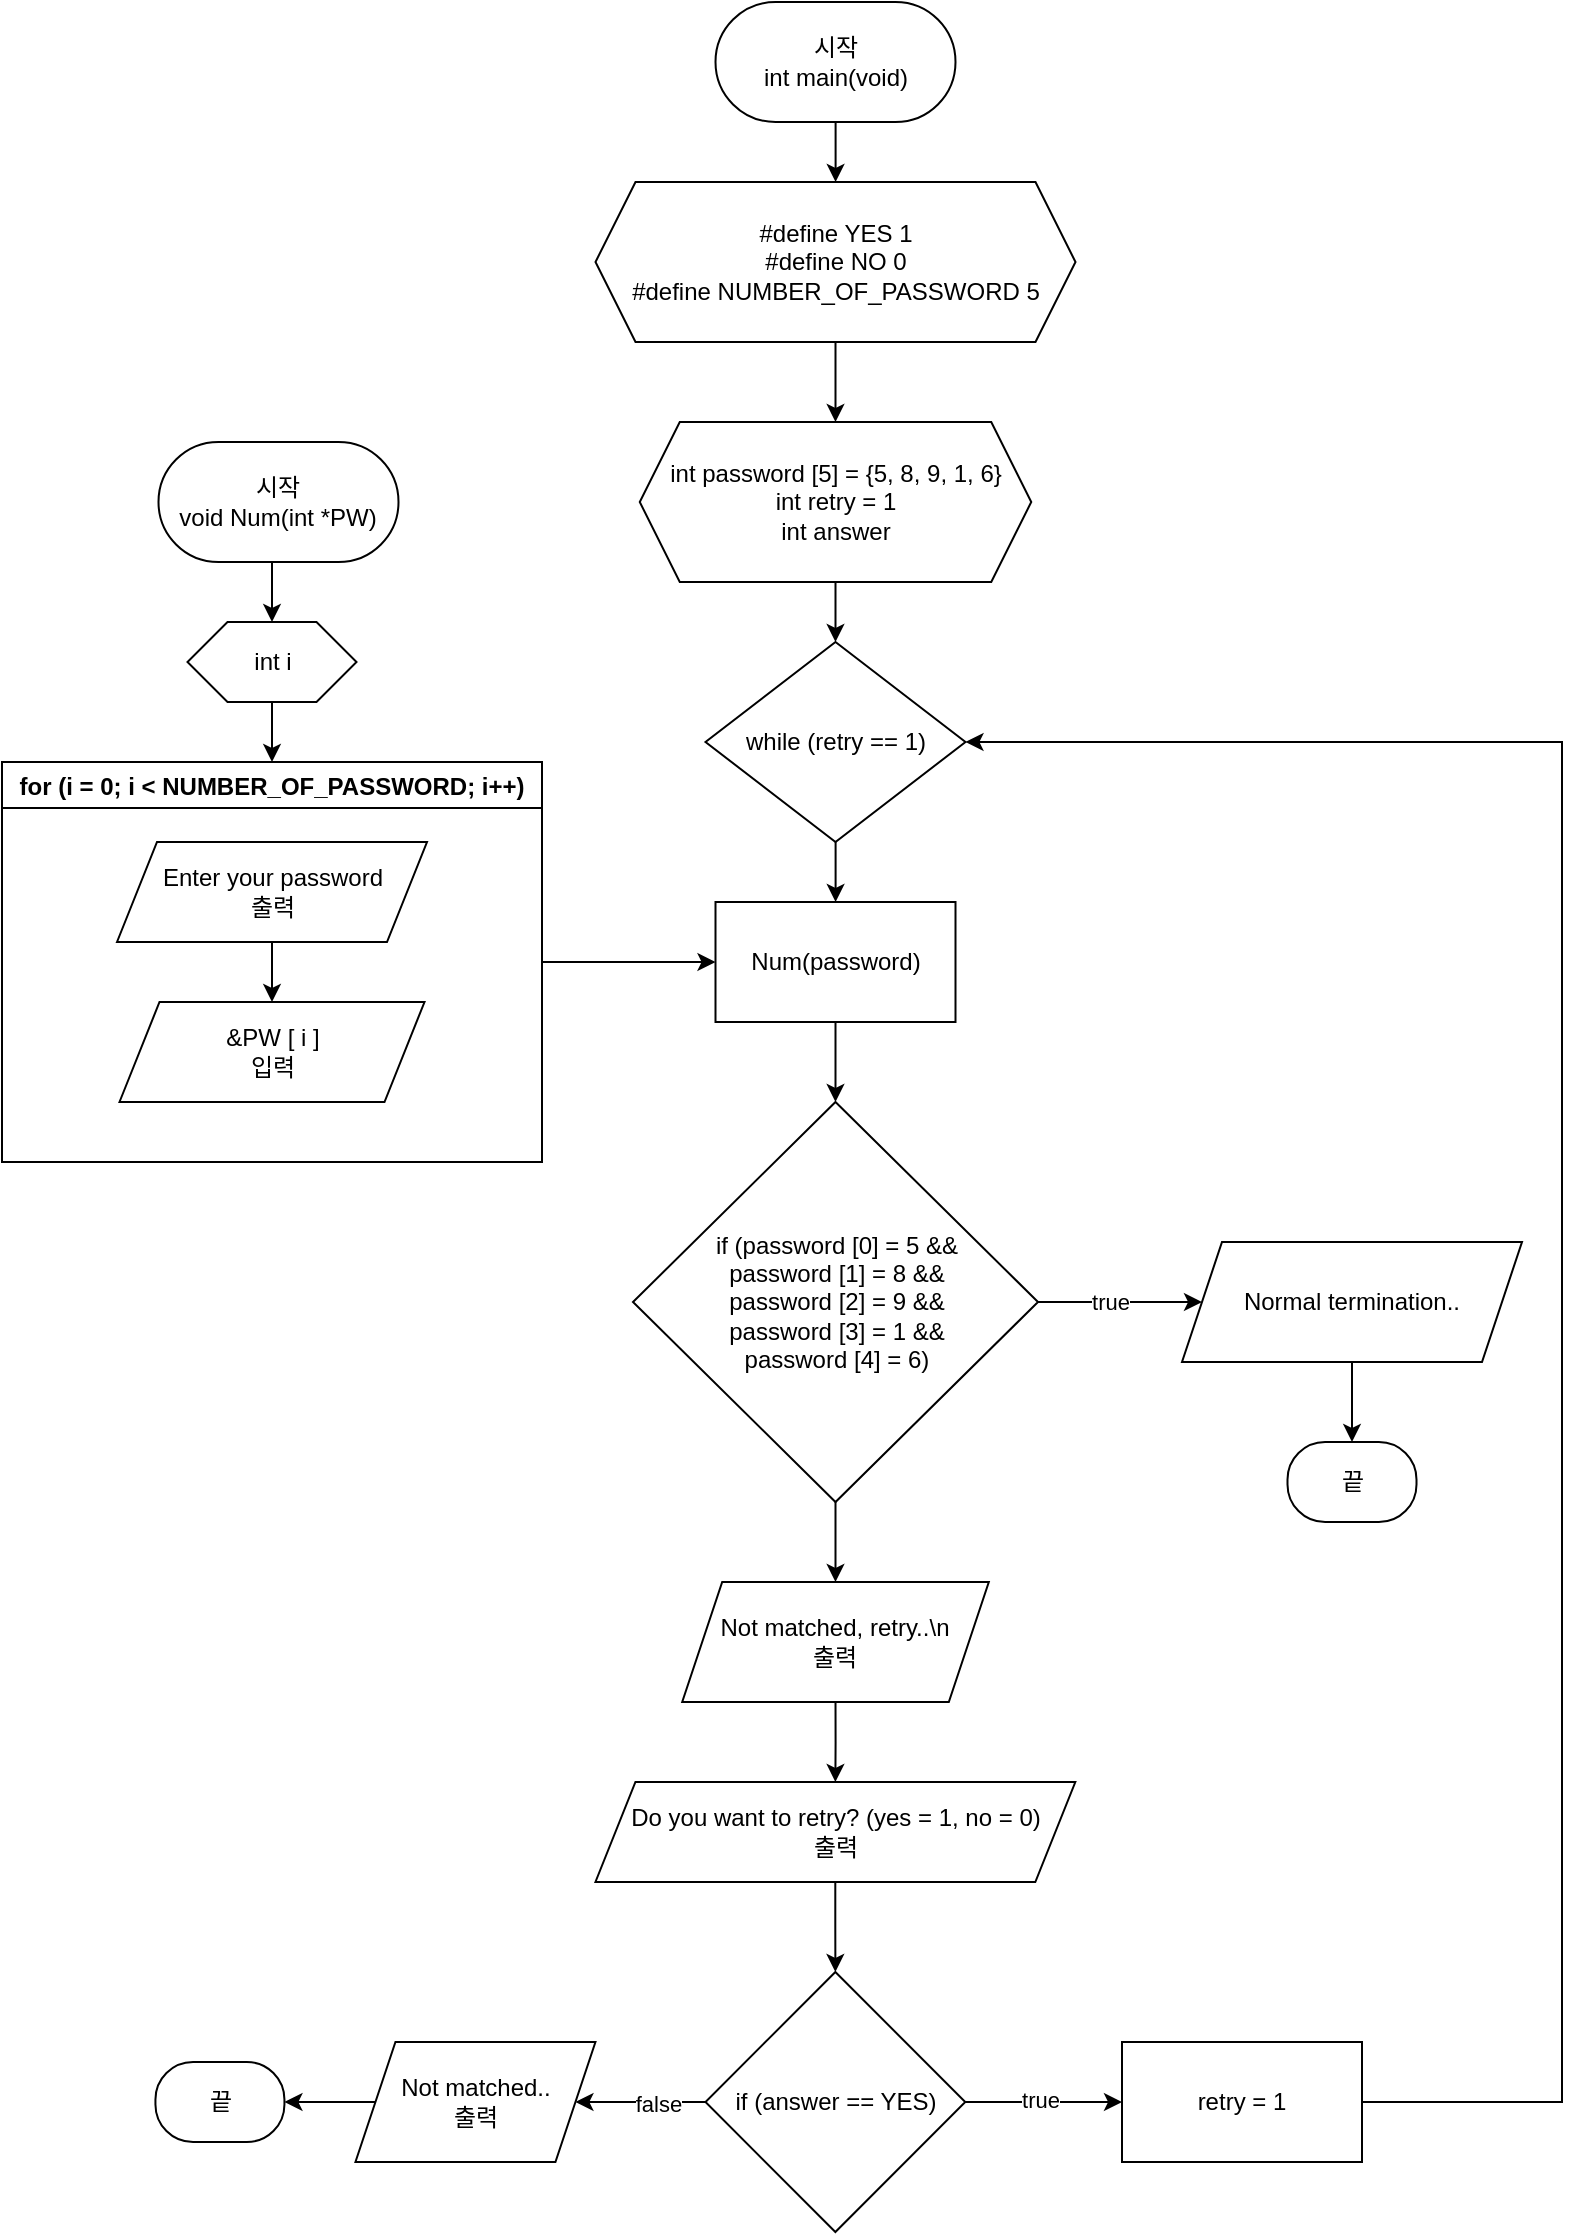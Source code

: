 <mxfile version="20.3.0" type="device"><diagram id="hEz1lmc9U008omkL3UNf" name="페이지-1"><mxGraphModel dx="2031" dy="1224" grid="1" gridSize="10" guides="1" tooltips="1" connect="1" arrows="1" fold="1" page="1" pageScale="1" pageWidth="827" pageHeight="1169" math="0" shadow="0"><root><mxCell id="0"/><mxCell id="1" parent="0"/><mxCell id="G0JvX3WVIBzlM005unBv-21" style="edgeStyle=orthogonalEdgeStyle;rounded=0;orthogonalLoop=1;jettySize=auto;html=1;" parent="1" source="G0JvX3WVIBzlM005unBv-1" target="G0JvX3WVIBzlM005unBv-12" edge="1"><mxGeometry relative="1" as="geometry"/></mxCell><mxCell id="G0JvX3WVIBzlM005unBv-1" value="시작&lt;br&gt;int main(void)" style="rounded=1;whiteSpace=wrap;html=1;arcSize=50;" parent="1" vertex="1"><mxGeometry x="386.75" y="20" width="120" height="60" as="geometry"/></mxCell><mxCell id="G0JvX3WVIBzlM005unBv-28" style="edgeStyle=orthogonalEdgeStyle;rounded=0;orthogonalLoop=1;jettySize=auto;html=1;" parent="1" source="G0JvX3WVIBzlM005unBv-3" target="G0JvX3WVIBzlM005unBv-27" edge="1"><mxGeometry relative="1" as="geometry"/></mxCell><mxCell id="G0JvX3WVIBzlM005unBv-3" value="while (retry == 1)" style="rhombus;whiteSpace=wrap;html=1;" parent="1" vertex="1"><mxGeometry x="381.75" y="340" width="130" height="100" as="geometry"/></mxCell><mxCell id="OmzRVVV00qwdjlAvKcsf-6" style="edgeStyle=orthogonalEdgeStyle;rounded=0;orthogonalLoop=1;jettySize=auto;html=1;exitX=1;exitY=0.5;exitDx=0;exitDy=0;entryX=0;entryY=0.5;entryDx=0;entryDy=0;" edge="1" parent="1" source="G0JvX3WVIBzlM005unBv-4" target="OmzRVVV00qwdjlAvKcsf-3"><mxGeometry relative="1" as="geometry"/></mxCell><mxCell id="OmzRVVV00qwdjlAvKcsf-7" value="true" style="edgeLabel;html=1;align=center;verticalAlign=middle;resizable=0;points=[];" vertex="1" connectable="0" parent="OmzRVVV00qwdjlAvKcsf-6"><mxGeometry x="-0.121" relative="1" as="geometry"><mxPoint as="offset"/></mxGeometry></mxCell><mxCell id="OmzRVVV00qwdjlAvKcsf-8" style="edgeStyle=orthogonalEdgeStyle;rounded=0;orthogonalLoop=1;jettySize=auto;html=1;exitX=0.5;exitY=1;exitDx=0;exitDy=0;entryX=0.5;entryY=0;entryDx=0;entryDy=0;" edge="1" parent="1" source="G0JvX3WVIBzlM005unBv-4" target="OmzRVVV00qwdjlAvKcsf-5"><mxGeometry relative="1" as="geometry"/></mxCell><mxCell id="G0JvX3WVIBzlM005unBv-4" value="if (password [0] = 5 &amp;amp;&amp;amp;&lt;br&gt;password [1] = 8 &amp;amp;&amp;amp;&lt;br&gt;password [2] = 9 &amp;amp;&amp;amp;&lt;br&gt;password [3] = 1 &amp;amp;&amp;amp;&lt;br&gt;password [4] = 6)" style="rhombus;whiteSpace=wrap;html=1;" parent="1" vertex="1"><mxGeometry x="345.5" y="570" width="202.5" height="200" as="geometry"/></mxCell><mxCell id="G0JvX3WVIBzlM005unBv-19" style="edgeStyle=orthogonalEdgeStyle;rounded=0;orthogonalLoop=1;jettySize=auto;html=1;exitX=0.5;exitY=1;exitDx=0;exitDy=0;entryX=0.5;entryY=0;entryDx=0;entryDy=0;" parent="1" source="G0JvX3WVIBzlM005unBv-10" target="G0JvX3WVIBzlM005unBv-14" edge="1"><mxGeometry relative="1" as="geometry"/></mxCell><mxCell id="G0JvX3WVIBzlM005unBv-10" value="int i" style="shape=hexagon;perimeter=hexagonPerimeter2;whiteSpace=wrap;html=1;fixedSize=1;" parent="1" vertex="1"><mxGeometry x="122.75" y="330" width="84.5" height="40" as="geometry"/></mxCell><mxCell id="G0JvX3WVIBzlM005unBv-17" style="edgeStyle=orthogonalEdgeStyle;rounded=0;orthogonalLoop=1;jettySize=auto;html=1;exitX=0.5;exitY=1;exitDx=0;exitDy=0;entryX=0.5;entryY=0;entryDx=0;entryDy=0;" parent="1" source="G0JvX3WVIBzlM005unBv-11" target="G0JvX3WVIBzlM005unBv-10" edge="1"><mxGeometry relative="1" as="geometry"/></mxCell><mxCell id="G0JvX3WVIBzlM005unBv-11" value="시작&lt;br&gt;void Num(int *PW)" style="rounded=1;whiteSpace=wrap;html=1;arcSize=50;" parent="1" vertex="1"><mxGeometry x="108.25" y="240" width="120" height="60" as="geometry"/></mxCell><mxCell id="G0JvX3WVIBzlM005unBv-22" style="edgeStyle=orthogonalEdgeStyle;rounded=0;orthogonalLoop=1;jettySize=auto;html=1;exitX=0.5;exitY=1;exitDx=0;exitDy=0;entryX=0.5;entryY=0;entryDx=0;entryDy=0;" parent="1" source="G0JvX3WVIBzlM005unBv-12" target="G0JvX3WVIBzlM005unBv-2" edge="1"><mxGeometry relative="1" as="geometry"/></mxCell><mxCell id="G0JvX3WVIBzlM005unBv-12" value="#define YES 1&lt;br&gt;#define NO 0&lt;br&gt;#define&amp;nbsp;NUMBER_OF_PASSWORD 5" style="shape=hexagon;perimeter=hexagonPerimeter2;whiteSpace=wrap;html=1;fixedSize=1;" parent="1" vertex="1"><mxGeometry x="326.75" y="110" width="240" height="80" as="geometry"/></mxCell><mxCell id="G0JvX3WVIBzlM005unBv-25" style="edgeStyle=orthogonalEdgeStyle;rounded=0;orthogonalLoop=1;jettySize=auto;html=1;exitX=0.5;exitY=1;exitDx=0;exitDy=0;entryX=0.5;entryY=0;entryDx=0;entryDy=0;" parent="1" source="G0JvX3WVIBzlM005unBv-2" target="G0JvX3WVIBzlM005unBv-3" edge="1"><mxGeometry relative="1" as="geometry"/></mxCell><mxCell id="G0JvX3WVIBzlM005unBv-2" value="int password [5] = {5, 8, 9, 1, 6}&lt;br&gt;int retry = 1&lt;br&gt;int answer" style="shape=hexagon;perimeter=hexagonPerimeter2;whiteSpace=wrap;html=1;fixedSize=1;" parent="1" vertex="1"><mxGeometry x="348.88" y="230" width="195.75" height="80" as="geometry"/></mxCell><mxCell id="G0JvX3WVIBzlM005unBv-31" style="edgeStyle=orthogonalEdgeStyle;rounded=0;orthogonalLoop=1;jettySize=auto;html=1;exitX=1;exitY=0.5;exitDx=0;exitDy=0;entryX=0;entryY=0.5;entryDx=0;entryDy=0;" parent="1" source="G0JvX3WVIBzlM005unBv-14" target="G0JvX3WVIBzlM005unBv-27" edge="1"><mxGeometry relative="1" as="geometry"/></mxCell><mxCell id="G0JvX3WVIBzlM005unBv-14" value="for (i = 0; i &lt; NUMBER_OF_PASSWORD; i++)" style="swimlane;" parent="1" vertex="1"><mxGeometry x="30" y="400" width="270" height="200" as="geometry"/></mxCell><mxCell id="OmzRVVV00qwdjlAvKcsf-2" style="edgeStyle=orthogonalEdgeStyle;rounded=0;orthogonalLoop=1;jettySize=auto;html=1;exitX=0.5;exitY=1;exitDx=0;exitDy=0;entryX=0.5;entryY=0;entryDx=0;entryDy=0;" edge="1" parent="G0JvX3WVIBzlM005unBv-14" source="G0JvX3WVIBzlM005unBv-16" target="OmzRVVV00qwdjlAvKcsf-1"><mxGeometry relative="1" as="geometry"/></mxCell><mxCell id="G0JvX3WVIBzlM005unBv-16" value="Enter your password&lt;br&gt;출력" style="shape=parallelogram;perimeter=parallelogramPerimeter;whiteSpace=wrap;html=1;fixedSize=1;" parent="G0JvX3WVIBzlM005unBv-14" vertex="1"><mxGeometry x="57.5" y="40" width="155" height="50" as="geometry"/></mxCell><mxCell id="OmzRVVV00qwdjlAvKcsf-1" value="&amp;amp;PW [ i ]&lt;br&gt;입력" style="shape=parallelogram;perimeter=parallelogramPerimeter;whiteSpace=wrap;html=1;fixedSize=1;" vertex="1" parent="G0JvX3WVIBzlM005unBv-14"><mxGeometry x="58.75" y="120" width="152.5" height="50" as="geometry"/></mxCell><mxCell id="G0JvX3WVIBzlM005unBv-29" style="edgeStyle=orthogonalEdgeStyle;rounded=0;orthogonalLoop=1;jettySize=auto;html=1;exitX=0.5;exitY=1;exitDx=0;exitDy=0;entryX=0.5;entryY=0;entryDx=0;entryDy=0;" parent="1" source="G0JvX3WVIBzlM005unBv-27" target="G0JvX3WVIBzlM005unBv-4" edge="1"><mxGeometry relative="1" as="geometry"/></mxCell><mxCell id="G0JvX3WVIBzlM005unBv-27" value="Num(password)" style="rounded=0;whiteSpace=wrap;html=1;" parent="1" vertex="1"><mxGeometry x="386.75" y="470" width="120" height="60" as="geometry"/></mxCell><mxCell id="G0JvX3WVIBzlM005unBv-41" style="edgeStyle=orthogonalEdgeStyle;rounded=0;orthogonalLoop=1;jettySize=auto;html=1;entryX=0.5;entryY=0;entryDx=0;entryDy=0;" parent="1" source="G0JvX3WVIBzlM005unBv-37" target="G0JvX3WVIBzlM005unBv-38" edge="1"><mxGeometry relative="1" as="geometry"/></mxCell><mxCell id="G0JvX3WVIBzlM005unBv-37" value="Do you want to retry? (yes = 1, no = 0)&lt;br&gt;출력" style="shape=parallelogram;perimeter=parallelogramPerimeter;whiteSpace=wrap;html=1;fixedSize=1;" parent="1" vertex="1"><mxGeometry x="326.72" y="910" width="239.94" height="50" as="geometry"/></mxCell><mxCell id="G0JvX3WVIBzlM005unBv-43" style="edgeStyle=orthogonalEdgeStyle;rounded=0;orthogonalLoop=1;jettySize=auto;html=1;exitX=1;exitY=0.5;exitDx=0;exitDy=0;entryX=1;entryY=0.5;entryDx=0;entryDy=0;" parent="1" source="G0JvX3WVIBzlM005unBv-54" target="G0JvX3WVIBzlM005unBv-3" edge="1"><mxGeometry relative="1" as="geometry"><mxPoint x="816.75" y="390" as="targetPoint"/><Array as="points"><mxPoint x="810" y="1070"/><mxPoint x="810" y="390"/></Array></mxGeometry></mxCell><mxCell id="G0JvX3WVIBzlM005unBv-57" style="edgeStyle=orthogonalEdgeStyle;rounded=0;orthogonalLoop=1;jettySize=auto;html=1;exitX=1;exitY=0.5;exitDx=0;exitDy=0;entryX=0;entryY=0.5;entryDx=0;entryDy=0;" parent="1" source="G0JvX3WVIBzlM005unBv-38" target="G0JvX3WVIBzlM005unBv-54" edge="1"><mxGeometry relative="1" as="geometry"><Array as="points"><mxPoint x="560" y="1070"/><mxPoint x="560" y="1070"/></Array></mxGeometry></mxCell><mxCell id="G0JvX3WVIBzlM005unBv-58" value="true" style="edgeLabel;html=1;align=center;verticalAlign=middle;resizable=0;points=[];" parent="G0JvX3WVIBzlM005unBv-57" vertex="1" connectable="0"><mxGeometry x="-0.05" y="1" relative="1" as="geometry"><mxPoint as="offset"/></mxGeometry></mxCell><mxCell id="OmzRVVV00qwdjlAvKcsf-11" style="edgeStyle=orthogonalEdgeStyle;rounded=0;orthogonalLoop=1;jettySize=auto;html=1;exitX=0;exitY=0.5;exitDx=0;exitDy=0;entryX=1;entryY=0.5;entryDx=0;entryDy=0;" edge="1" parent="1" source="G0JvX3WVIBzlM005unBv-38" target="OmzRVVV00qwdjlAvKcsf-10"><mxGeometry relative="1" as="geometry"/></mxCell><mxCell id="OmzRVVV00qwdjlAvKcsf-13" value="false" style="edgeLabel;html=1;align=center;verticalAlign=middle;resizable=0;points=[];" vertex="1" connectable="0" parent="OmzRVVV00qwdjlAvKcsf-11"><mxGeometry x="-0.242" y="1" relative="1" as="geometry"><mxPoint as="offset"/></mxGeometry></mxCell><mxCell id="G0JvX3WVIBzlM005unBv-38" value="if (answer == YES)" style="rhombus;whiteSpace=wrap;html=1;" parent="1" vertex="1"><mxGeometry x="381.75" y="1005" width="129.88" height="130" as="geometry"/></mxCell><mxCell id="G0JvX3WVIBzlM005unBv-48" value="끝" style="rounded=1;whiteSpace=wrap;html=1;arcSize=47;" parent="1" vertex="1"><mxGeometry x="106.72" y="1050" width="64.5" height="40" as="geometry"/></mxCell><mxCell id="G0JvX3WVIBzlM005unBv-52" value="끝" style="rounded=1;whiteSpace=wrap;html=1;arcSize=47;" parent="1" vertex="1"><mxGeometry x="672.75" y="740" width="64.5" height="40" as="geometry"/></mxCell><mxCell id="G0JvX3WVIBzlM005unBv-54" value="retry = 1" style="rounded=0;whiteSpace=wrap;html=1;" parent="1" vertex="1"><mxGeometry x="590" y="1040" width="120" height="60" as="geometry"/></mxCell><mxCell id="OmzRVVV00qwdjlAvKcsf-4" style="edgeStyle=orthogonalEdgeStyle;rounded=0;orthogonalLoop=1;jettySize=auto;html=1;exitX=0.5;exitY=1;exitDx=0;exitDy=0;entryX=0.5;entryY=0;entryDx=0;entryDy=0;" edge="1" parent="1" source="OmzRVVV00qwdjlAvKcsf-3" target="G0JvX3WVIBzlM005unBv-52"><mxGeometry relative="1" as="geometry"/></mxCell><mxCell id="OmzRVVV00qwdjlAvKcsf-3" value="Normal termination.." style="shape=parallelogram;perimeter=parallelogramPerimeter;whiteSpace=wrap;html=1;fixedSize=1;" vertex="1" parent="1"><mxGeometry x="620" y="640" width="170" height="60" as="geometry"/></mxCell><mxCell id="OmzRVVV00qwdjlAvKcsf-9" style="edgeStyle=orthogonalEdgeStyle;rounded=0;orthogonalLoop=1;jettySize=auto;html=1;exitX=0.5;exitY=1;exitDx=0;exitDy=0;entryX=0.5;entryY=0;entryDx=0;entryDy=0;" edge="1" parent="1" source="OmzRVVV00qwdjlAvKcsf-5" target="G0JvX3WVIBzlM005unBv-37"><mxGeometry relative="1" as="geometry"/></mxCell><mxCell id="OmzRVVV00qwdjlAvKcsf-5" value="Not matched, retry..\n&lt;br&gt;출력" style="shape=parallelogram;perimeter=parallelogramPerimeter;whiteSpace=wrap;html=1;fixedSize=1;" vertex="1" parent="1"><mxGeometry x="370.1" y="810" width="153.31" height="60" as="geometry"/></mxCell><mxCell id="OmzRVVV00qwdjlAvKcsf-12" style="edgeStyle=orthogonalEdgeStyle;rounded=0;orthogonalLoop=1;jettySize=auto;html=1;exitX=0;exitY=0.5;exitDx=0;exitDy=0;entryX=1;entryY=0.5;entryDx=0;entryDy=0;" edge="1" parent="1" source="OmzRVVV00qwdjlAvKcsf-10" target="G0JvX3WVIBzlM005unBv-48"><mxGeometry relative="1" as="geometry"/></mxCell><mxCell id="OmzRVVV00qwdjlAvKcsf-10" value="Not matched..&lt;br&gt;출력" style="shape=parallelogram;perimeter=parallelogramPerimeter;whiteSpace=wrap;html=1;fixedSize=1;" vertex="1" parent="1"><mxGeometry x="206.72" y="1040" width="120" height="60" as="geometry"/></mxCell></root></mxGraphModel></diagram></mxfile>